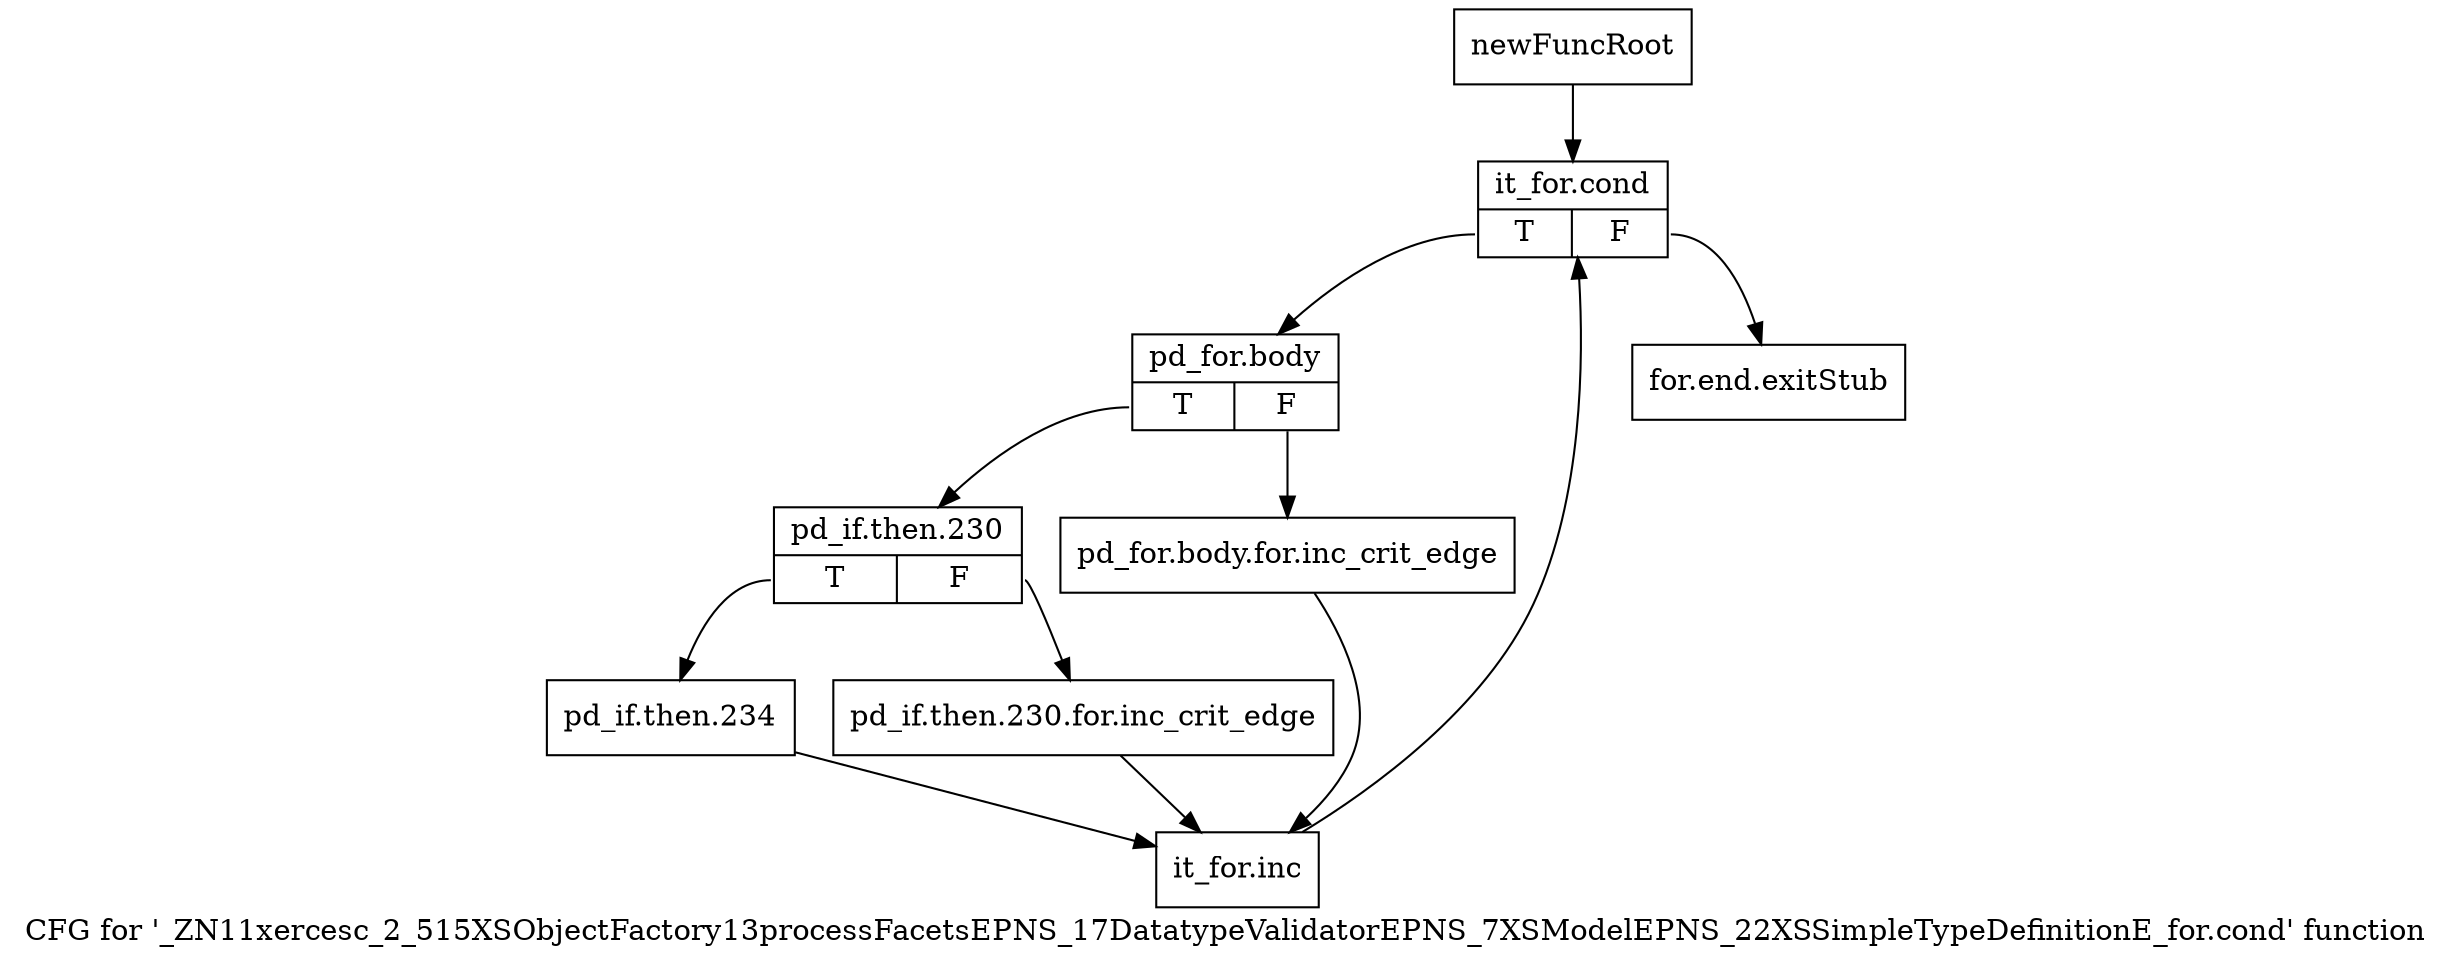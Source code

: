 digraph "CFG for '_ZN11xercesc_2_515XSObjectFactory13processFacetsEPNS_17DatatypeValidatorEPNS_7XSModelEPNS_22XSSimpleTypeDefinitionE_for.cond' function" {
	label="CFG for '_ZN11xercesc_2_515XSObjectFactory13processFacetsEPNS_17DatatypeValidatorEPNS_7XSModelEPNS_22XSSimpleTypeDefinitionE_for.cond' function";

	Node0x9c15c90 [shape=record,label="{newFuncRoot}"];
	Node0x9c15c90 -> Node0x9c15d30;
	Node0x9c15ce0 [shape=record,label="{for.end.exitStub}"];
	Node0x9c15d30 [shape=record,label="{it_for.cond|{<s0>T|<s1>F}}"];
	Node0x9c15d30:s0 -> Node0x9c15d80;
	Node0x9c15d30:s1 -> Node0x9c15ce0;
	Node0x9c15d80 [shape=record,label="{pd_for.body|{<s0>T|<s1>F}}"];
	Node0x9c15d80:s0 -> Node0x9c15e20;
	Node0x9c15d80:s1 -> Node0x9c15dd0;
	Node0x9c15dd0 [shape=record,label="{pd_for.body.for.inc_crit_edge}"];
	Node0x9c15dd0 -> Node0x9c15f10;
	Node0x9c15e20 [shape=record,label="{pd_if.then.230|{<s0>T|<s1>F}}"];
	Node0x9c15e20:s0 -> Node0x9c15ec0;
	Node0x9c15e20:s1 -> Node0x9c15e70;
	Node0x9c15e70 [shape=record,label="{pd_if.then.230.for.inc_crit_edge}"];
	Node0x9c15e70 -> Node0x9c15f10;
	Node0x9c15ec0 [shape=record,label="{pd_if.then.234}"];
	Node0x9c15ec0 -> Node0x9c15f10;
	Node0x9c15f10 [shape=record,label="{it_for.inc}"];
	Node0x9c15f10 -> Node0x9c15d30;
}
